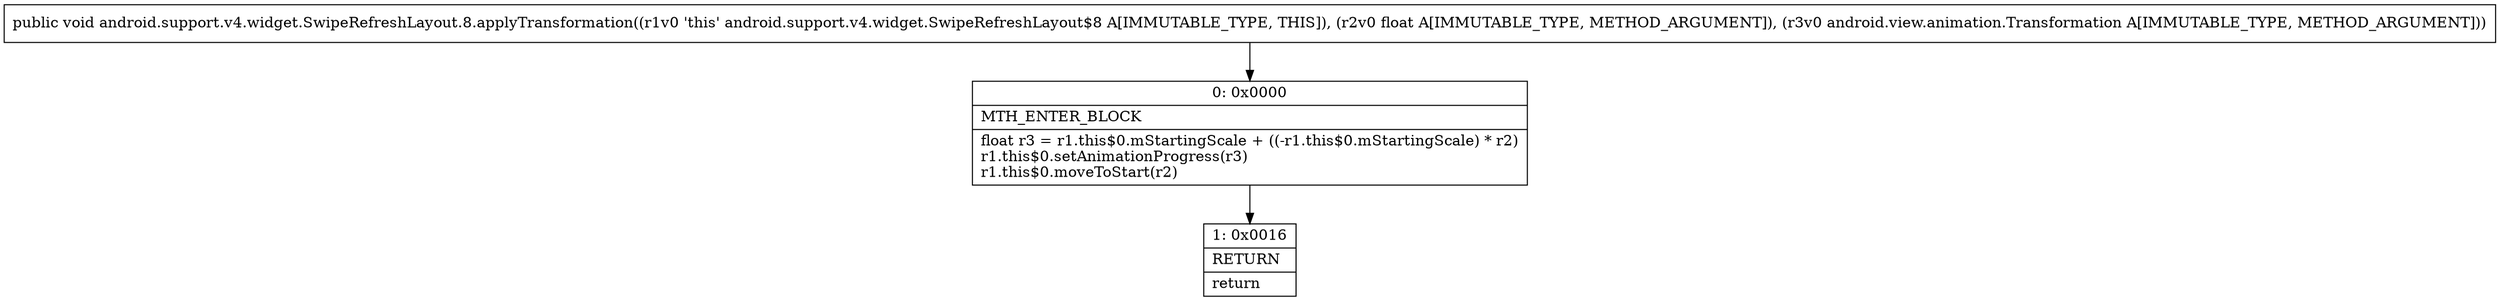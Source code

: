 digraph "CFG forandroid.support.v4.widget.SwipeRefreshLayout.8.applyTransformation(FLandroid\/view\/animation\/Transformation;)V" {
Node_0 [shape=record,label="{0\:\ 0x0000|MTH_ENTER_BLOCK\l|float r3 = r1.this$0.mStartingScale + ((\-r1.this$0.mStartingScale) * r2)\lr1.this$0.setAnimationProgress(r3)\lr1.this$0.moveToStart(r2)\l}"];
Node_1 [shape=record,label="{1\:\ 0x0016|RETURN\l|return\l}"];
MethodNode[shape=record,label="{public void android.support.v4.widget.SwipeRefreshLayout.8.applyTransformation((r1v0 'this' android.support.v4.widget.SwipeRefreshLayout$8 A[IMMUTABLE_TYPE, THIS]), (r2v0 float A[IMMUTABLE_TYPE, METHOD_ARGUMENT]), (r3v0 android.view.animation.Transformation A[IMMUTABLE_TYPE, METHOD_ARGUMENT])) }"];
MethodNode -> Node_0;
Node_0 -> Node_1;
}

